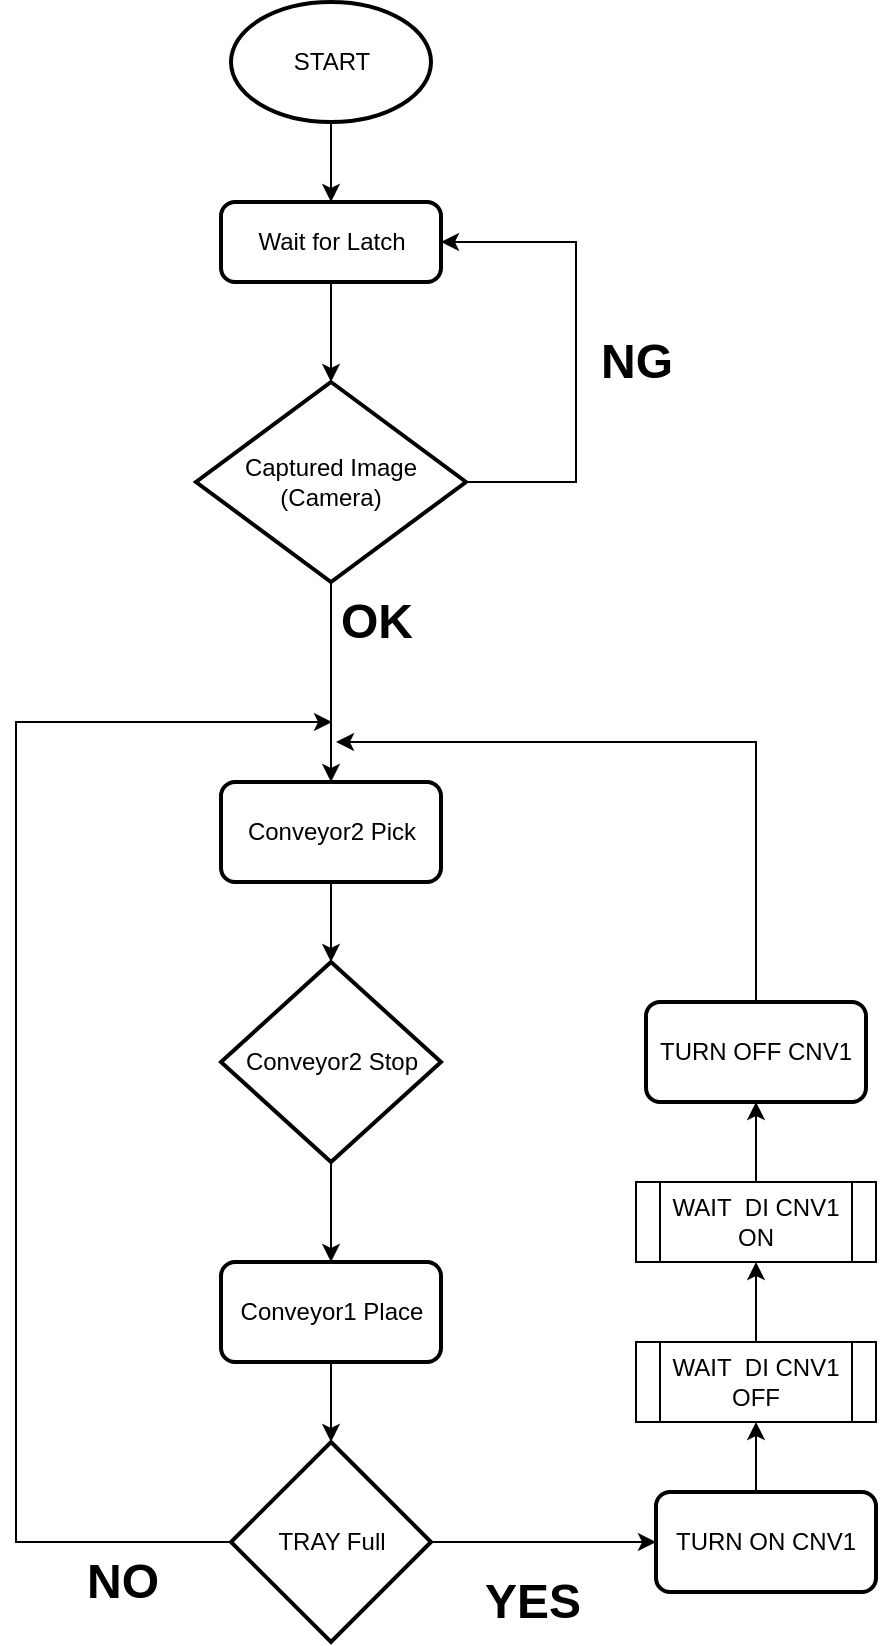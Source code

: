 <mxfile version="24.0.7" type="github">
  <diagram name="Page-1" id="1tsLb5ripTC1F5h_4hko">
    <mxGraphModel dx="880" dy="434" grid="1" gridSize="10" guides="1" tooltips="1" connect="1" arrows="1" fold="1" page="1" pageScale="1" pageWidth="827" pageHeight="1169" math="0" shadow="0">
      <root>
        <mxCell id="0" />
        <mxCell id="1" parent="0" />
        <mxCell id="6PaR43a8mWomTKxZ8hZo-3" style="edgeStyle=orthogonalEdgeStyle;rounded=0;orthogonalLoop=1;jettySize=auto;html=1;entryX=0.5;entryY=0;entryDx=0;entryDy=0;" edge="1" parent="1" source="6PaR43a8mWomTKxZ8hZo-1" target="6PaR43a8mWomTKxZ8hZo-2">
          <mxGeometry relative="1" as="geometry" />
        </mxCell>
        <mxCell id="6PaR43a8mWomTKxZ8hZo-1" value="START" style="strokeWidth=2;html=1;shape=mxgraph.flowchart.start_1;whiteSpace=wrap;" vertex="1" parent="1">
          <mxGeometry x="127.5" y="240" width="100" height="60" as="geometry" />
        </mxCell>
        <mxCell id="6PaR43a8mWomTKxZ8hZo-2" value="Wait for Latch" style="rounded=1;whiteSpace=wrap;html=1;absoluteArcSize=1;arcSize=14;strokeWidth=2;" vertex="1" parent="1">
          <mxGeometry x="122.5" y="340" width="110" height="40" as="geometry" />
        </mxCell>
        <mxCell id="6PaR43a8mWomTKxZ8hZo-11" style="edgeStyle=orthogonalEdgeStyle;rounded=0;orthogonalLoop=1;jettySize=auto;html=1;" edge="1" parent="1" source="6PaR43a8mWomTKxZ8hZo-5" target="6PaR43a8mWomTKxZ8hZo-10">
          <mxGeometry relative="1" as="geometry" />
        </mxCell>
        <mxCell id="6PaR43a8mWomTKxZ8hZo-22" style="edgeStyle=orthogonalEdgeStyle;rounded=0;orthogonalLoop=1;jettySize=auto;html=1;entryX=1;entryY=0.5;entryDx=0;entryDy=0;" edge="1" parent="1" source="6PaR43a8mWomTKxZ8hZo-5" target="6PaR43a8mWomTKxZ8hZo-2">
          <mxGeometry relative="1" as="geometry">
            <Array as="points">
              <mxPoint x="300" y="480" />
              <mxPoint x="300" y="360" />
            </Array>
          </mxGeometry>
        </mxCell>
        <mxCell id="6PaR43a8mWomTKxZ8hZo-5" value="Captured Image (Camera)" style="strokeWidth=2;html=1;shape=mxgraph.flowchart.decision;whiteSpace=wrap;" vertex="1" parent="1">
          <mxGeometry x="110" y="430" width="135" height="100" as="geometry" />
        </mxCell>
        <mxCell id="6PaR43a8mWomTKxZ8hZo-6" style="edgeStyle=orthogonalEdgeStyle;rounded=0;orthogonalLoop=1;jettySize=auto;html=1;entryX=0.5;entryY=0;entryDx=0;entryDy=0;entryPerimeter=0;" edge="1" parent="1" source="6PaR43a8mWomTKxZ8hZo-2" target="6PaR43a8mWomTKxZ8hZo-5">
          <mxGeometry relative="1" as="geometry" />
        </mxCell>
        <mxCell id="6PaR43a8mWomTKxZ8hZo-10" value="Conveyor2 Pick" style="rounded=1;whiteSpace=wrap;html=1;absoluteArcSize=1;arcSize=14;strokeWidth=2;" vertex="1" parent="1">
          <mxGeometry x="122.5" y="630" width="110" height="50" as="geometry" />
        </mxCell>
        <mxCell id="6PaR43a8mWomTKxZ8hZo-15" style="edgeStyle=orthogonalEdgeStyle;rounded=0;orthogonalLoop=1;jettySize=auto;html=1;entryX=0.5;entryY=0;entryDx=0;entryDy=0;" edge="1" parent="1" source="6PaR43a8mWomTKxZ8hZo-12" target="6PaR43a8mWomTKxZ8hZo-13">
          <mxGeometry relative="1" as="geometry" />
        </mxCell>
        <mxCell id="6PaR43a8mWomTKxZ8hZo-12" value="Conveyor2 Stop" style="strokeWidth=2;html=1;shape=mxgraph.flowchart.decision;whiteSpace=wrap;" vertex="1" parent="1">
          <mxGeometry x="122.5" y="720" width="110" height="100" as="geometry" />
        </mxCell>
        <mxCell id="6PaR43a8mWomTKxZ8hZo-19" style="edgeStyle=orthogonalEdgeStyle;rounded=0;orthogonalLoop=1;jettySize=auto;html=1;" edge="1" parent="1" source="6PaR43a8mWomTKxZ8hZo-13" target="6PaR43a8mWomTKxZ8hZo-16">
          <mxGeometry relative="1" as="geometry" />
        </mxCell>
        <mxCell id="6PaR43a8mWomTKxZ8hZo-13" value="Conveyor1 Place" style="rounded=1;whiteSpace=wrap;html=1;absoluteArcSize=1;arcSize=14;strokeWidth=2;" vertex="1" parent="1">
          <mxGeometry x="122.5" y="870" width="110" height="50" as="geometry" />
        </mxCell>
        <mxCell id="6PaR43a8mWomTKxZ8hZo-14" style="edgeStyle=orthogonalEdgeStyle;rounded=0;orthogonalLoop=1;jettySize=auto;html=1;entryX=0.5;entryY=0;entryDx=0;entryDy=0;entryPerimeter=0;" edge="1" parent="1" source="6PaR43a8mWomTKxZ8hZo-10" target="6PaR43a8mWomTKxZ8hZo-12">
          <mxGeometry relative="1" as="geometry" />
        </mxCell>
        <mxCell id="6PaR43a8mWomTKxZ8hZo-20" style="edgeStyle=orthogonalEdgeStyle;rounded=0;orthogonalLoop=1;jettySize=auto;html=1;entryX=0;entryY=0.5;entryDx=0;entryDy=0;" edge="1" parent="1" source="6PaR43a8mWomTKxZ8hZo-16" target="6PaR43a8mWomTKxZ8hZo-17">
          <mxGeometry relative="1" as="geometry" />
        </mxCell>
        <mxCell id="6PaR43a8mWomTKxZ8hZo-21" style="edgeStyle=orthogonalEdgeStyle;rounded=0;orthogonalLoop=1;jettySize=auto;html=1;exitX=0;exitY=0.5;exitDx=0;exitDy=0;exitPerimeter=0;" edge="1" parent="1" source="6PaR43a8mWomTKxZ8hZo-16">
          <mxGeometry relative="1" as="geometry">
            <mxPoint x="178" y="600" as="targetPoint" />
            <Array as="points">
              <mxPoint x="20" y="1010" />
              <mxPoint x="20" y="600" />
            </Array>
          </mxGeometry>
        </mxCell>
        <mxCell id="6PaR43a8mWomTKxZ8hZo-16" value="TRAY Full" style="strokeWidth=2;html=1;shape=mxgraph.flowchart.decision;whiteSpace=wrap;" vertex="1" parent="1">
          <mxGeometry x="127.5" y="960" width="100" height="100" as="geometry" />
        </mxCell>
        <mxCell id="6PaR43a8mWomTKxZ8hZo-34" style="edgeStyle=orthogonalEdgeStyle;rounded=0;orthogonalLoop=1;jettySize=auto;html=1;exitX=0.5;exitY=0;exitDx=0;exitDy=0;entryX=0.5;entryY=1;entryDx=0;entryDy=0;" edge="1" parent="1" source="6PaR43a8mWomTKxZ8hZo-17" target="6PaR43a8mWomTKxZ8hZo-28">
          <mxGeometry relative="1" as="geometry" />
        </mxCell>
        <mxCell id="6PaR43a8mWomTKxZ8hZo-17" value="TURN ON CNV1" style="rounded=1;whiteSpace=wrap;html=1;absoluteArcSize=1;arcSize=14;strokeWidth=2;" vertex="1" parent="1">
          <mxGeometry x="340" y="985" width="110" height="50" as="geometry" />
        </mxCell>
        <mxCell id="6PaR43a8mWomTKxZ8hZo-23" value="NG" style="text;strokeColor=none;fillColor=none;html=1;fontSize=24;fontStyle=1;verticalAlign=middle;align=center;" vertex="1" parent="1">
          <mxGeometry x="280" y="400" width="100" height="40" as="geometry" />
        </mxCell>
        <mxCell id="6PaR43a8mWomTKxZ8hZo-25" value="OK" style="text;strokeColor=none;fillColor=none;html=1;fontSize=24;fontStyle=1;verticalAlign=middle;align=center;" vertex="1" parent="1">
          <mxGeometry x="150" y="530" width="100" height="40" as="geometry" />
        </mxCell>
        <mxCell id="6PaR43a8mWomTKxZ8hZo-26" value="YES" style="text;strokeColor=none;fillColor=none;html=1;fontSize=24;fontStyle=1;verticalAlign=middle;align=center;" vertex="1" parent="1">
          <mxGeometry x="227.5" y="1020" width="100" height="40" as="geometry" />
        </mxCell>
        <mxCell id="6PaR43a8mWomTKxZ8hZo-27" value="NO" style="text;strokeColor=none;fillColor=none;html=1;fontSize=24;fontStyle=1;verticalAlign=middle;align=center;" vertex="1" parent="1">
          <mxGeometry x="22.5" y="1010" width="100" height="40" as="geometry" />
        </mxCell>
        <mxCell id="6PaR43a8mWomTKxZ8hZo-31" value="" style="edgeStyle=orthogonalEdgeStyle;rounded=0;orthogonalLoop=1;jettySize=auto;html=1;" edge="1" parent="1" source="6PaR43a8mWomTKxZ8hZo-28" target="6PaR43a8mWomTKxZ8hZo-29">
          <mxGeometry relative="1" as="geometry" />
        </mxCell>
        <mxCell id="6PaR43a8mWomTKxZ8hZo-28" value="WAIT&amp;nbsp; DI CNV1 OFF" style="shape=process;whiteSpace=wrap;html=1;backgroundOutline=1;" vertex="1" parent="1">
          <mxGeometry x="330" y="910" width="120" height="40" as="geometry" />
        </mxCell>
        <mxCell id="6PaR43a8mWomTKxZ8hZo-35" style="edgeStyle=orthogonalEdgeStyle;rounded=0;orthogonalLoop=1;jettySize=auto;html=1;entryX=0.5;entryY=1;entryDx=0;entryDy=0;" edge="1" parent="1" source="6PaR43a8mWomTKxZ8hZo-29" target="6PaR43a8mWomTKxZ8hZo-30">
          <mxGeometry relative="1" as="geometry" />
        </mxCell>
        <mxCell id="6PaR43a8mWomTKxZ8hZo-29" value="WAIT&amp;nbsp; DI CNV1 ON" style="shape=process;whiteSpace=wrap;html=1;backgroundOutline=1;" vertex="1" parent="1">
          <mxGeometry x="330" y="830" width="120" height="40" as="geometry" />
        </mxCell>
        <mxCell id="6PaR43a8mWomTKxZ8hZo-37" style="edgeStyle=orthogonalEdgeStyle;rounded=0;orthogonalLoop=1;jettySize=auto;html=1;" edge="1" parent="1" source="6PaR43a8mWomTKxZ8hZo-30">
          <mxGeometry relative="1" as="geometry">
            <mxPoint x="180" y="610" as="targetPoint" />
            <Array as="points">
              <mxPoint x="390" y="610" />
            </Array>
          </mxGeometry>
        </mxCell>
        <mxCell id="6PaR43a8mWomTKxZ8hZo-30" value="TURN OFF CNV1" style="rounded=1;whiteSpace=wrap;html=1;absoluteArcSize=1;arcSize=14;strokeWidth=2;" vertex="1" parent="1">
          <mxGeometry x="335" y="740" width="110" height="50" as="geometry" />
        </mxCell>
      </root>
    </mxGraphModel>
  </diagram>
</mxfile>
